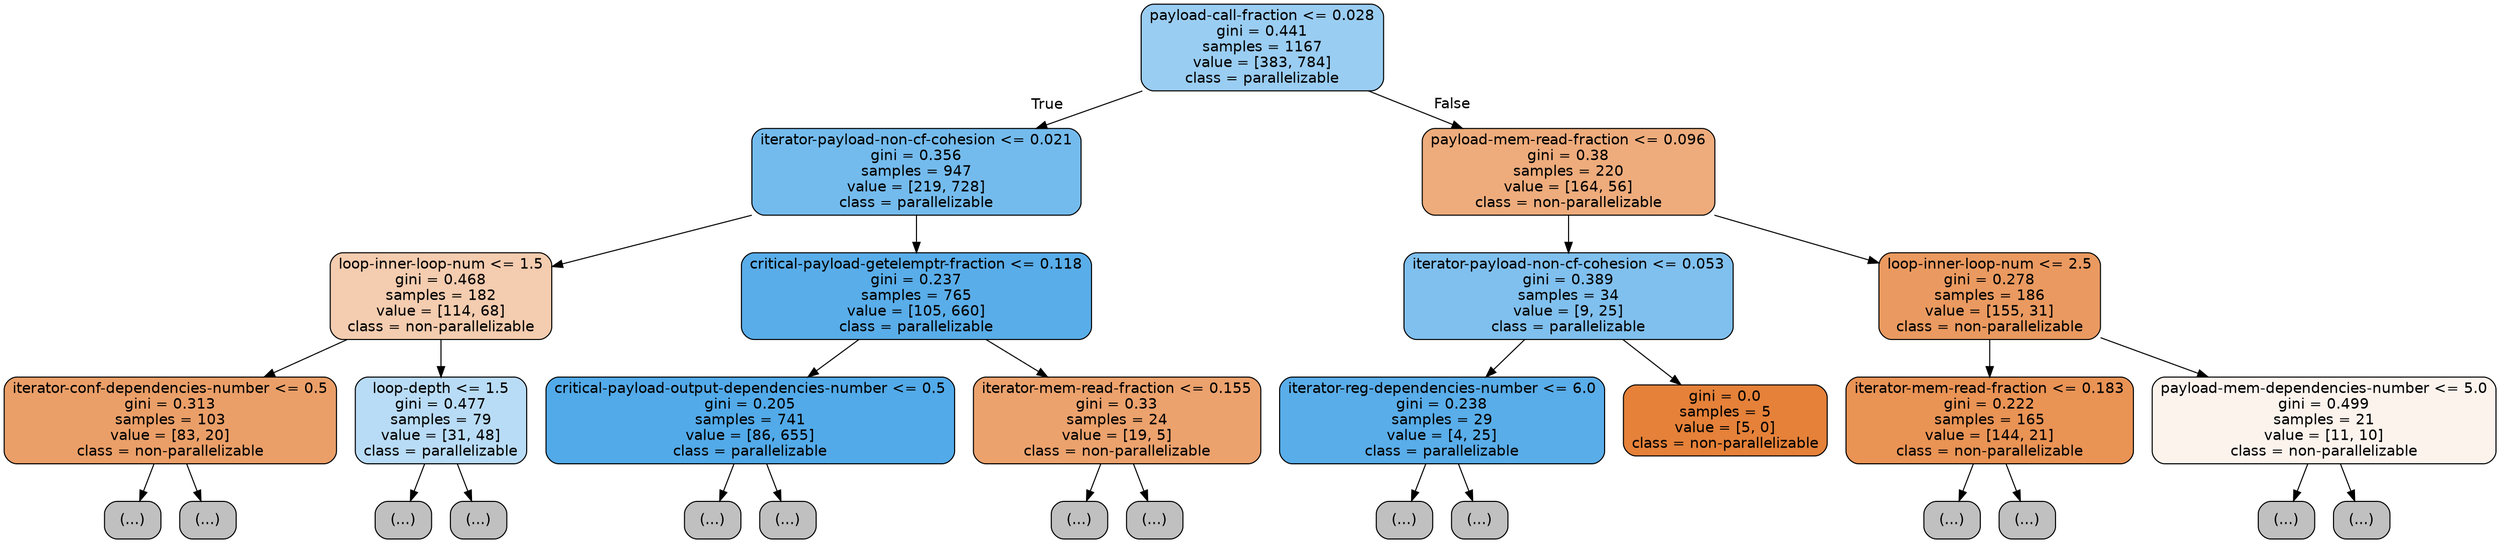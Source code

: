 digraph Tree {
node [shape=box, style="filled, rounded", color="black", fontname=helvetica] ;
edge [fontname=helvetica] ;
0 [label="payload-call-fraction <= 0.028\ngini = 0.441\nsamples = 1167\nvalue = [383, 784]\nclass = parallelizable", fillcolor="#399de582"] ;
1 [label="iterator-payload-non-cf-cohesion <= 0.021\ngini = 0.356\nsamples = 947\nvalue = [219, 728]\nclass = parallelizable", fillcolor="#399de5b2"] ;
0 -> 1 [labeldistance=2.5, labelangle=45, headlabel="True"] ;
2 [label="loop-inner-loop-num <= 1.5\ngini = 0.468\nsamples = 182\nvalue = [114, 68]\nclass = non-parallelizable", fillcolor="#e5813967"] ;
1 -> 2 ;
3 [label="iterator-conf-dependencies-number <= 0.5\ngini = 0.313\nsamples = 103\nvalue = [83, 20]\nclass = non-parallelizable", fillcolor="#e58139c2"] ;
2 -> 3 ;
4 [label="(...)", fillcolor="#C0C0C0"] ;
3 -> 4 ;
15 [label="(...)", fillcolor="#C0C0C0"] ;
3 -> 15 ;
26 [label="loop-depth <= 1.5\ngini = 0.477\nsamples = 79\nvalue = [31, 48]\nclass = parallelizable", fillcolor="#399de55a"] ;
2 -> 26 ;
27 [label="(...)", fillcolor="#C0C0C0"] ;
26 -> 27 ;
38 [label="(...)", fillcolor="#C0C0C0"] ;
26 -> 38 ;
51 [label="critical-payload-getelemptr-fraction <= 0.118\ngini = 0.237\nsamples = 765\nvalue = [105, 660]\nclass = parallelizable", fillcolor="#399de5d6"] ;
1 -> 51 ;
52 [label="critical-payload-output-dependencies-number <= 0.5\ngini = 0.205\nsamples = 741\nvalue = [86, 655]\nclass = parallelizable", fillcolor="#399de5de"] ;
51 -> 52 ;
53 [label="(...)", fillcolor="#C0C0C0"] ;
52 -> 53 ;
136 [label="(...)", fillcolor="#C0C0C0"] ;
52 -> 136 ;
175 [label="iterator-mem-read-fraction <= 0.155\ngini = 0.33\nsamples = 24\nvalue = [19, 5]\nclass = non-parallelizable", fillcolor="#e58139bc"] ;
51 -> 175 ;
176 [label="(...)", fillcolor="#C0C0C0"] ;
175 -> 176 ;
179 [label="(...)", fillcolor="#C0C0C0"] ;
175 -> 179 ;
182 [label="payload-mem-read-fraction <= 0.096\ngini = 0.38\nsamples = 220\nvalue = [164, 56]\nclass = non-parallelizable", fillcolor="#e58139a8"] ;
0 -> 182 [labeldistance=2.5, labelangle=-45, headlabel="False"] ;
183 [label="iterator-payload-non-cf-cohesion <= 0.053\ngini = 0.389\nsamples = 34\nvalue = [9, 25]\nclass = parallelizable", fillcolor="#399de5a3"] ;
182 -> 183 ;
184 [label="iterator-reg-dependencies-number <= 6.0\ngini = 0.238\nsamples = 29\nvalue = [4, 25]\nclass = parallelizable", fillcolor="#399de5d6"] ;
183 -> 184 ;
185 [label="(...)", fillcolor="#C0C0C0"] ;
184 -> 185 ;
188 [label="(...)", fillcolor="#C0C0C0"] ;
184 -> 188 ;
189 [label="gini = 0.0\nsamples = 5\nvalue = [5, 0]\nclass = non-parallelizable", fillcolor="#e58139ff"] ;
183 -> 189 ;
190 [label="loop-inner-loop-num <= 2.5\ngini = 0.278\nsamples = 186\nvalue = [155, 31]\nclass = non-parallelizable", fillcolor="#e58139cc"] ;
182 -> 190 ;
191 [label="iterator-mem-read-fraction <= 0.183\ngini = 0.222\nsamples = 165\nvalue = [144, 21]\nclass = non-parallelizable", fillcolor="#e58139da"] ;
190 -> 191 ;
192 [label="(...)", fillcolor="#C0C0C0"] ;
191 -> 192 ;
217 [label="(...)", fillcolor="#C0C0C0"] ;
191 -> 217 ;
228 [label="payload-mem-dependencies-number <= 5.0\ngini = 0.499\nsamples = 21\nvalue = [11, 10]\nclass = non-parallelizable", fillcolor="#e5813917"] ;
190 -> 228 ;
229 [label="(...)", fillcolor="#C0C0C0"] ;
228 -> 229 ;
230 [label="(...)", fillcolor="#C0C0C0"] ;
228 -> 230 ;
}